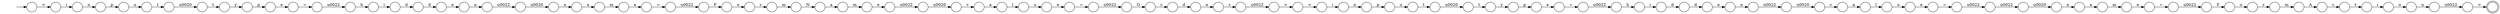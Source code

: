 digraph Automaton {
  rankdir = LR;
  0 [shape=circle,label=""];
  0 -> 13 [label="t"]
  1 [shape=circle,label=""];
  1 -> 0 [label="\u0020"]
  2 [shape=circle,label=""];
  2 -> 44 [label="m"]
  3 [shape=circle,label=""];
  3 -> 68 [label="d"]
  4 [shape=circle,label=""];
  4 -> 11 [label="c"]
  5 [shape=circle,label=""];
  5 -> 98 [label="="]
  6 [shape=circle,label=""];
  6 -> 10 [label="n"]
  7 [shape=circle,label=""];
  7 -> 88 [label="r"]
  8 [shape=circle,label=""];
  8 -> 91 [label="\u0022"]
  9 [shape=circle,label=""];
  9 -> 21 [label="a"]
  10 [shape=circle,label=""];
  10 -> 2 [label="a"]
  11 [shape=circle,label=""];
  11 -> 17 [label="t"]
  12 [shape=circle,label=""];
  12 -> 78 [label="O"]
  13 [shape=circle,label=""];
  13 -> 27 [label="y"]
  14 [shape=circle,label=""];
  14 -> 9 [label="n"]
  15 [shape=circle,label=""];
  15 -> 14 [label="\u0020"]
  16 [shape=circle,label=""];
  16 -> 63 [label="y"]
  17 [shape=circle,label=""];
  17 -> 93 [label="i"]
  18 [shape=circle,label=""];
  18 -> 22 [label="i"]
  19 [shape=circle,label=""];
  19 -> 20 [label="r"]
  20 [shape=circle,label=""];
  20 -> 75 [label="m"]
  21 [shape=circle,label=""];
  21 -> 83 [label="m"]
  22 [shape=circle,label=""];
  22 -> 3 [label="d"]
  23 [shape=circle,label=""];
  23 -> 59 [label="d"]
  24 [shape=circle,label=""];
  24 -> 43 [label="u"]
  25 [shape=circle,label=""];
  25 -> 54 [label="n"]
  26 [shape=circle,label=""];
  26 -> 92 [label="i"]
  27 [shape=circle,label=""];
  27 -> 31 [label="p"]
  28 [shape=circle,label=""];
  28 -> 24 [label="p"]
  29 [shape=circle,label=""];
  29 -> 35 [label="d"]
  30 [shape=circle,label=""];
  30 -> 97 [label="="]
  31 [shape=circle,label=""];
  31 -> 41 [label="e"]
  32 [shape=circle,label=""];
  32 -> 81 [label="\u0022"]
  33 [shape=circle,label=""];
  33 -> 23 [label="d"]
  34 [shape=circle,label=""];
  34 -> 8 [label="n"]
  35 [shape=circle,label=""];
  35 -> 7 [label="e"]
  36 [shape=circle,label=""];
  36 -> 1 [label="t"]
  37 [shape=circle,label=""];
  37 -> 69 [label="e"]
  38 [shape=circle,label=""];
  38 -> 36 [label="u"]
  39 [shape=circle,label=""];
  39 -> 55 [label="n"]
  40 [shape=circle,label=""];
  40 -> 5 [label="e"]
  41 [shape=circle,label=""];
  41 -> 95 [label="="]
  42 [shape=circle,label=""];
  42 -> 45 [label="r"]
  43 [shape=circle,label=""];
  43 -> 46 [label="t"]
  44 [shape=circle,label=""];
  44 -> 85 [label="e"]
  45 [shape=circle,label=""];
  45 -> 50 [label="m"]
  46 [shape=circle,label=""];
  46 -> 51 [label="\u0020"]
  47 [shape=circle,label=""];
  47 -> 67 [label="a"]
  48 [shape=circle,label=""];
  48 -> 80 [label="h"]
  49 [shape=circle,label=""];
  49 -> 73 [label="a"]
  50 [shape=circle,label=""];
  50 -> 4 [label="A"]
  51 [shape=circle,label=""];
  51 -> 16 [label="t"]
  52 [shape=circle,label=""];
  52 -> 40 [label="u"]
  53 [shape=circle,label=""];
  53 -> 61 [label="F"]
  54 [shape=circle,label=""];
  54 -> 58 [label="\u0022"]
  55 [shape=circle,label=""];
  55 -> 15 [label="\u0022"]
  56 [shape=circle,label=""];
  56 -> 53 [label="\u0022"]
  57 [shape=circle,label=""];
  57 -> 60 [label="n"]
  58 [shape=circle,label=""];
  58 -> 71 [label="\u0020"]
  59 [shape=circle,label=""];
  59 -> 39 [label="e"]
  60 [shape=circle,label=""];
  60 -> 38 [label="p"]
  61 [shape=circle,label=""];
  61 -> 42 [label="o"]
  62 [shape=circle,label=""];
  62 -> 19 [label="o"]
  63 [shape=circle,label=""];
  63 -> 99 [label="p"]
  64 [shape=circle,label=""];
  64 -> 87 [label="a"]
  65 [shape=circle,label=""];
  65 -> 18 [label="h"]
  66 [shape=circle,label=""];
  66 -> 74 [label="\u0022"]
  67 [shape=circle,label=""];
  67 -> 52 [label="l"]
  68 [shape=circle,label=""];
  68 -> 25 [label="e"]
  69 [shape=circle,label=""];
  69 -> 72 [label="="]
  70 [shape=circle,label=""];
  70 -> 49 [label="v"]
  71 [shape=circle,label=""];
  71 -> 47 [label="v"]
  72 [shape=circle,label=""];
  72 -> 12 [label="\u0022"]
  73 [shape=circle,label=""];
  73 -> 89 [label="l"]
  74 [shape=circle,label=""];
  74 -> 6 [label="\u0020"]
  75 [shape=circle,label=""];
  75 -> 64 [label="N"]
  76 [shape=circle,label=""];
  76 -> 96 [label=">"]
  77 [shape=circle,label=""];
  77 -> 62 [label="F"]
  78 [shape=circle,label=""];
  78 -> 29 [label="r"]
  79 [shape=circle,label=""];
  79 -> 57 [label="i"]
  80 [shape=circle,label=""];
  80 -> 33 [label="i"]
  81 [shape=circle,label=""];
  81 -> 70 [label="\u0020"]
  82 [shape=circle,label=""];
  82 -> 32 [label="e"]
  83 [shape=circle,label=""];
  83 -> 30 [label="e"]
  84 [shape=circle,label=""];
  initial [shape=plaintext,label=""];
  initial -> 84
  84 -> 79 [label="<"]
  85 [shape=circle,label=""];
  85 -> 56 [label="="]
  86 [shape=circle,label=""];
  86 -> 65 [label="\u0022"]
  87 [shape=circle,label=""];
  87 -> 82 [label="m"]
  88 [shape=circle,label=""];
  88 -> 76 [label="\u0022"]
  89 [shape=circle,label=""];
  89 -> 37 [label="u"]
  90 [shape=doublecircle,label=""];
  91 [shape=circle,label=""];
  91 -> 90 [label=">"]
  92 [shape=circle,label=""];
  92 -> 28 [label="n"]
  93 [shape=circle,label=""];
  93 -> 34 [label="o"]
  94 [shape=circle,label=""];
  94 -> 86 [label="="]
  95 [shape=circle,label=""];
  95 -> 48 [label="\u0022"]
  96 [shape=circle,label=""];
  96 -> 26 [label="<"]
  97 [shape=circle,label=""];
  97 -> 77 [label="\u0022"]
  98 [shape=circle,label=""];
  98 -> 66 [label="\u0022"]
  99 [shape=circle,label=""];
  99 -> 94 [label="e"]
}

